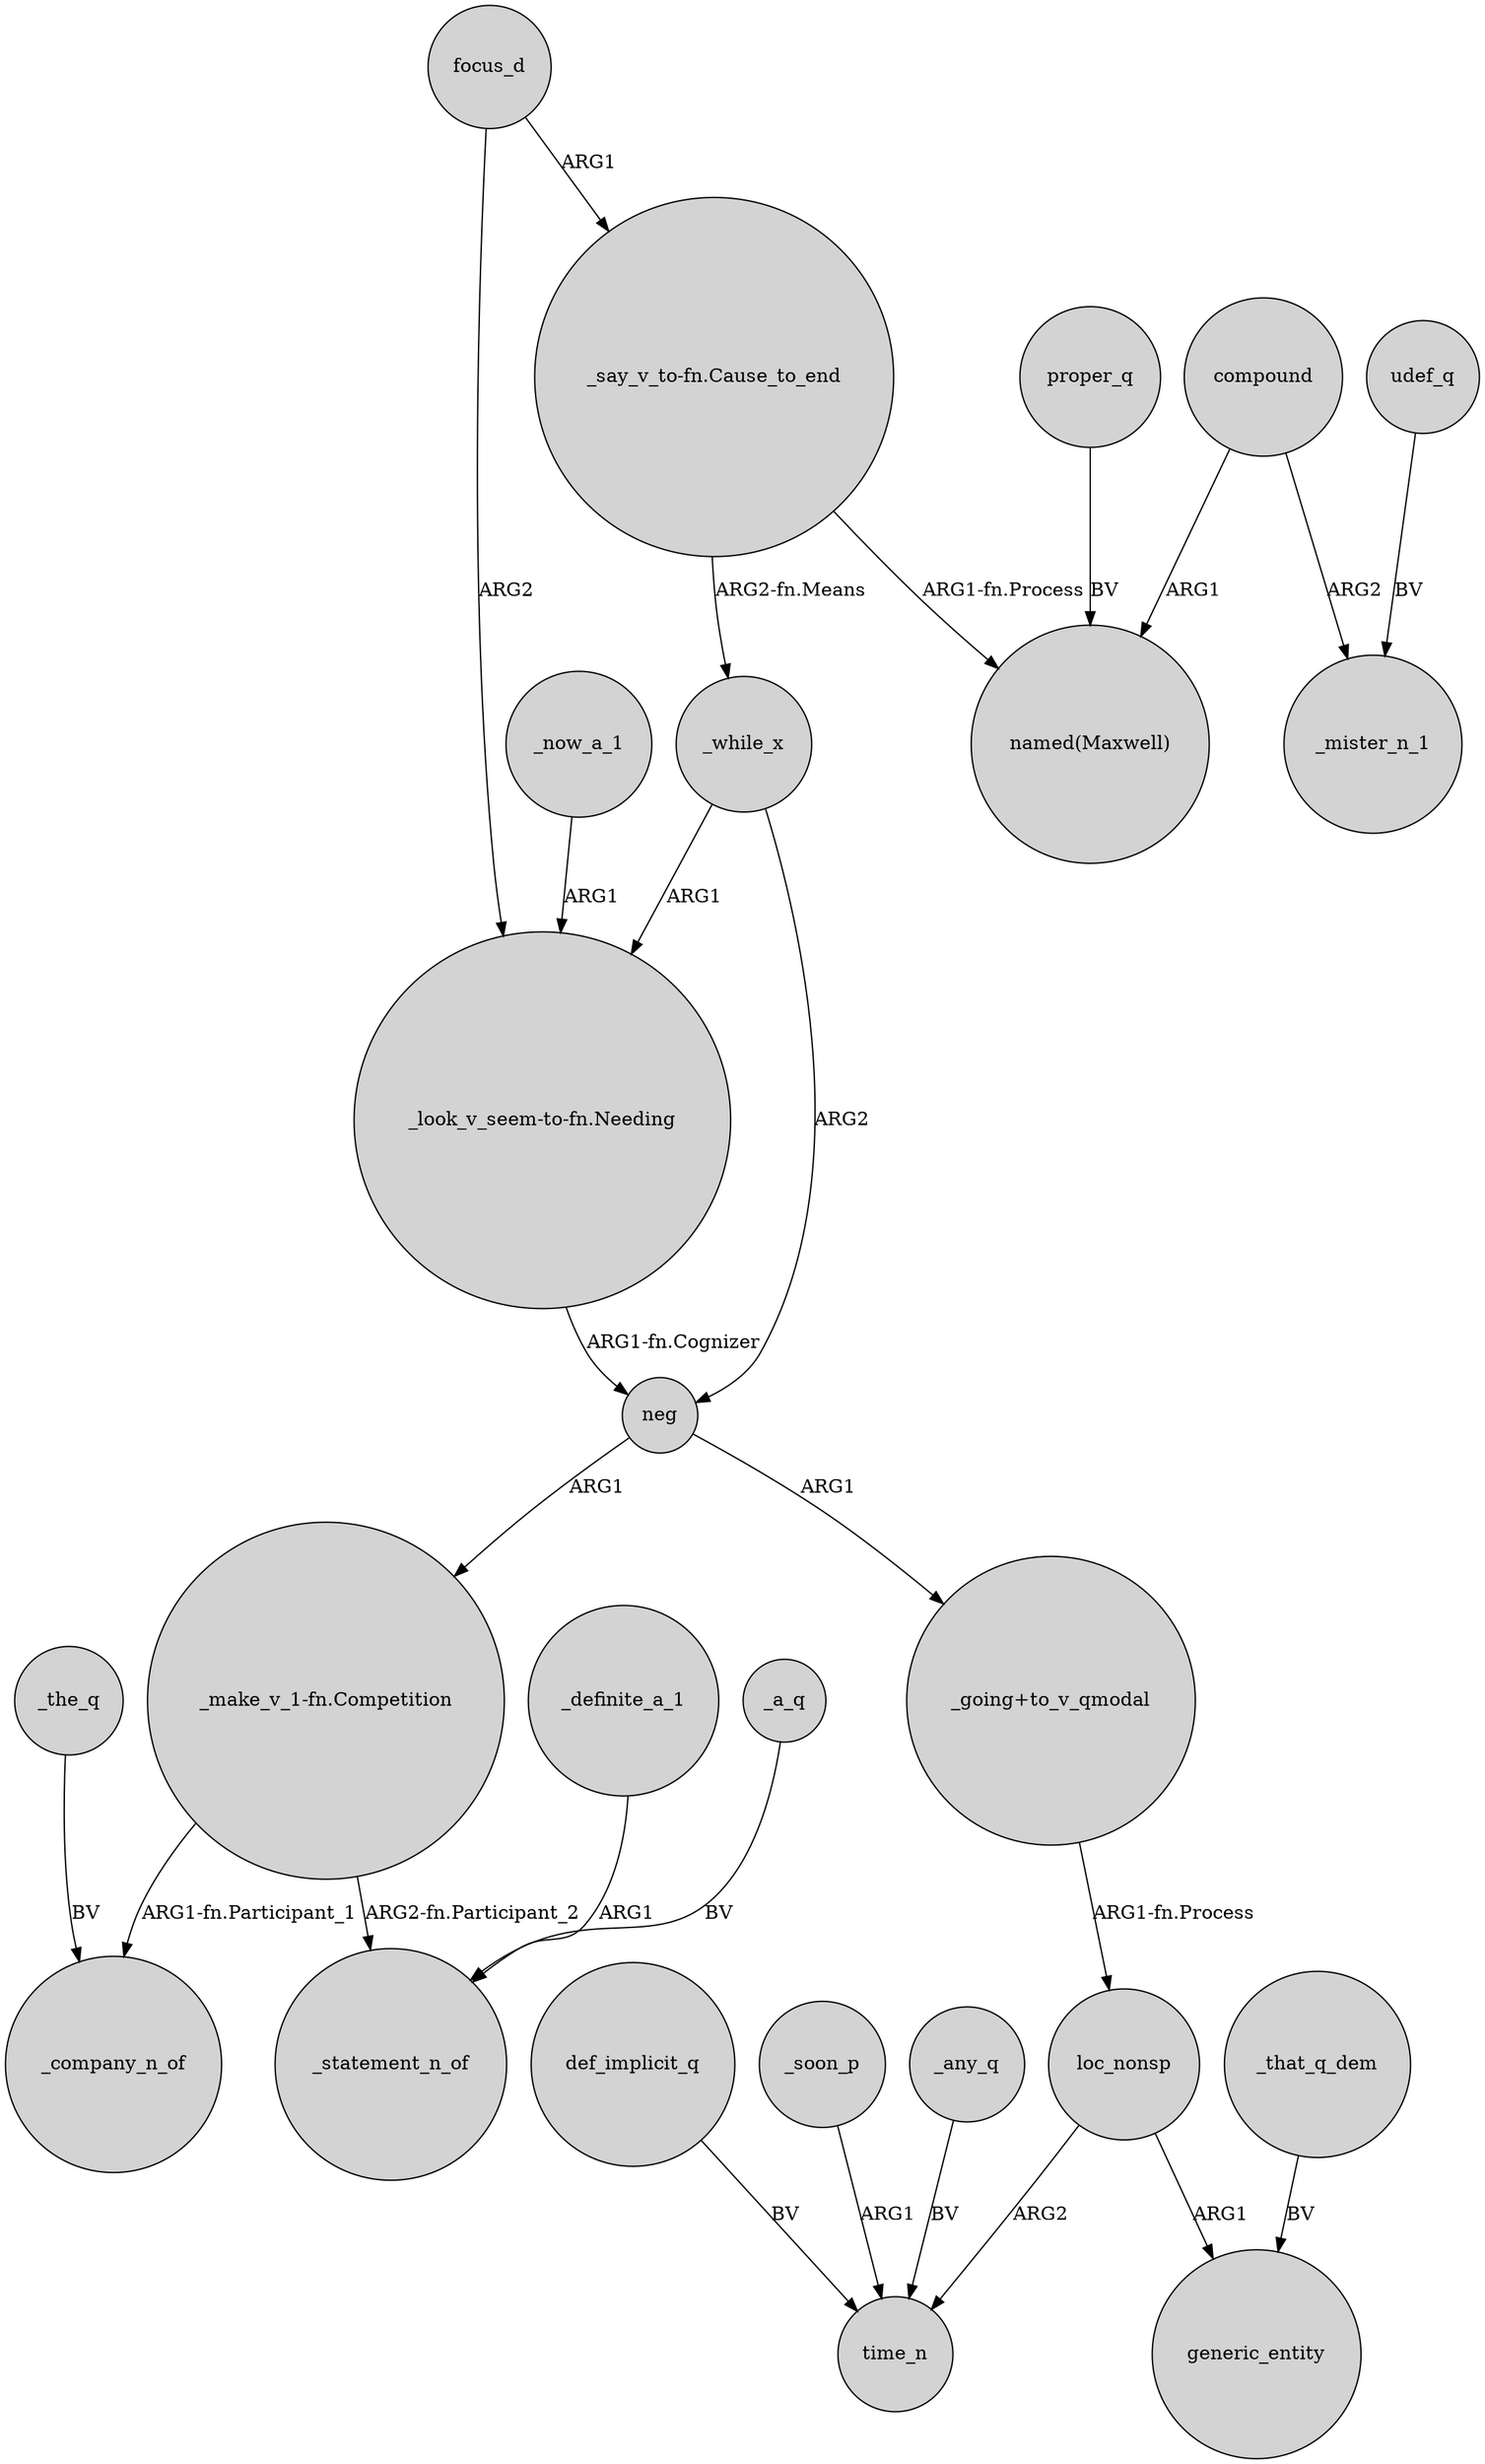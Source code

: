 digraph {
	node [shape=circle style=filled]
	_while_x -> "_look_v_seem-to-fn.Needing" [label=ARG1]
	compound -> _mister_n_1 [label=ARG2]
	"_look_v_seem-to-fn.Needing" -> neg [label="ARG1-fn.Cognizer"]
	focus_d -> "_say_v_to-fn.Cause_to_end" [label=ARG1]
	neg -> "_make_v_1-fn.Competition" [label=ARG1]
	udef_q -> _mister_n_1 [label=BV]
	"_make_v_1-fn.Competition" -> _company_n_of [label="ARG1-fn.Participant_1"]
	"_say_v_to-fn.Cause_to_end" -> "named(Maxwell)" [label="ARG1-fn.Process"]
	_definite_a_1 -> _statement_n_of [label=ARG1]
	focus_d -> "_look_v_seem-to-fn.Needing" [label=ARG2]
	_soon_p -> time_n [label=ARG1]
	compound -> "named(Maxwell)" [label=ARG1]
	proper_q -> "named(Maxwell)" [label=BV]
	"_make_v_1-fn.Competition" -> _statement_n_of [label="ARG2-fn.Participant_2"]
	_while_x -> neg [label=ARG2]
	"_say_v_to-fn.Cause_to_end" -> _while_x [label="ARG2-fn.Means"]
	loc_nonsp -> time_n [label=ARG2]
	neg -> "_going+to_v_qmodal" [label=ARG1]
	_that_q_dem -> generic_entity [label=BV]
	_any_q -> time_n [label=BV]
	_the_q -> _company_n_of [label=BV]
	loc_nonsp -> generic_entity [label=ARG1]
	def_implicit_q -> time_n [label=BV]
	_a_q -> _statement_n_of [label=BV]
	_now_a_1 -> "_look_v_seem-to-fn.Needing" [label=ARG1]
	"_going+to_v_qmodal" -> loc_nonsp [label="ARG1-fn.Process"]
}
